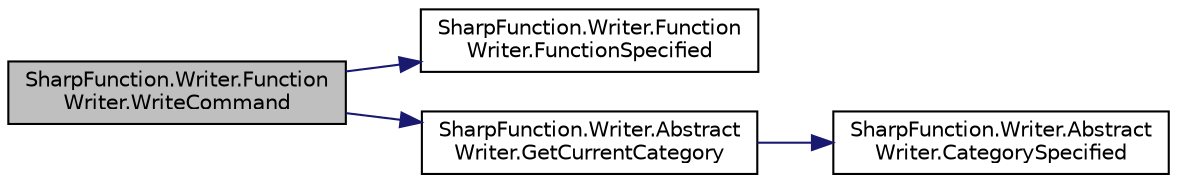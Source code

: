 digraph "SharpFunction.Writer.FunctionWriter.WriteCommand"
{
 // LATEX_PDF_SIZE
  edge [fontname="Helvetica",fontsize="10",labelfontname="Helvetica",labelfontsize="10"];
  node [fontname="Helvetica",fontsize="10",shape=record];
  rankdir="LR";
  Node1 [label="SharpFunction.Writer.Function\lWriter.WriteCommand",height=0.2,width=0.4,color="black", fillcolor="grey75", style="filled", fontcolor="black",tooltip="Writes a command module to function"];
  Node1 -> Node2 [color="midnightblue",fontsize="10",style="solid",fontname="Helvetica"];
  Node2 [label="SharpFunction.Writer.Function\lWriter.FunctionSpecified",height=0.2,width=0.4,color="black", fillcolor="white", style="filled",URL="$class_sharp_function_1_1_writer_1_1_function_writer.html#a675eb3bee8f65a18f885fb6c0a857474",tooltip="Checks whether the function is specified."];
  Node1 -> Node3 [color="midnightblue",fontsize="10",style="solid",fontname="Helvetica"];
  Node3 [label="SharpFunction.Writer.Abstract\lWriter.GetCurrentCategory",height=0.2,width=0.4,color="black", fillcolor="white", style="filled",URL="$class_sharp_function_1_1_writer_1_1_abstract_writer.html#a782e35906eae7eaa608b6c2f882c96aa",tooltip="Gets current category"];
  Node3 -> Node4 [color="midnightblue",fontsize="10",style="solid",fontname="Helvetica"];
  Node4 [label="SharpFunction.Writer.Abstract\lWriter.CategorySpecified",height=0.2,width=0.4,color="black", fillcolor="white", style="filled",URL="$class_sharp_function_1_1_writer_1_1_abstract_writer.html#a802a992d1ae07ec2eda6a0ce9fcbbbb0",tooltip="Checks whether the category is specified."];
}
